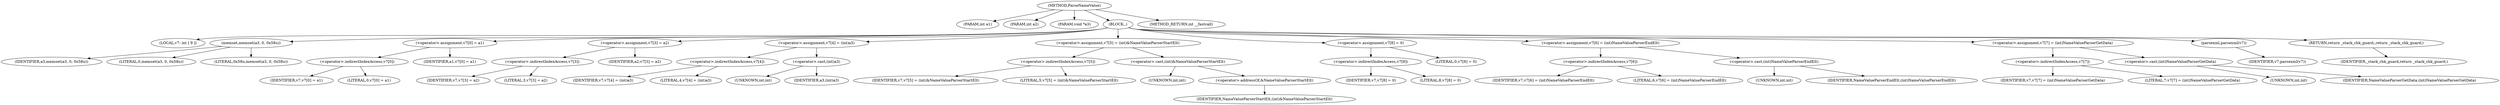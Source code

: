 digraph ParseNameValue {  
"1000102" [label = "(METHOD,ParseNameValue)" ]
"1000103" [label = "(PARAM,int a1)" ]
"1000104" [label = "(PARAM,int a2)" ]
"1000105" [label = "(PARAM,void *a3)" ]
"1000106" [label = "(BLOCK,,)" ]
"1000107" [label = "(LOCAL,v7: int [ 9 ])" ]
"1000108" [label = "(memset,memset(a3, 0, 0x58u))" ]
"1000109" [label = "(IDENTIFIER,a3,memset(a3, 0, 0x58u))" ]
"1000110" [label = "(LITERAL,0,memset(a3, 0, 0x58u))" ]
"1000111" [label = "(LITERAL,0x58u,memset(a3, 0, 0x58u))" ]
"1000112" [label = "(<operator>.assignment,v7[0] = a1)" ]
"1000113" [label = "(<operator>.indirectIndexAccess,v7[0])" ]
"1000114" [label = "(IDENTIFIER,v7,v7[0] = a1)" ]
"1000115" [label = "(LITERAL,0,v7[0] = a1)" ]
"1000116" [label = "(IDENTIFIER,a1,v7[0] = a1)" ]
"1000117" [label = "(<operator>.assignment,v7[3] = a2)" ]
"1000118" [label = "(<operator>.indirectIndexAccess,v7[3])" ]
"1000119" [label = "(IDENTIFIER,v7,v7[3] = a2)" ]
"1000120" [label = "(LITERAL,3,v7[3] = a2)" ]
"1000121" [label = "(IDENTIFIER,a2,v7[3] = a2)" ]
"1000122" [label = "(<operator>.assignment,v7[4] = (int)a3)" ]
"1000123" [label = "(<operator>.indirectIndexAccess,v7[4])" ]
"1000124" [label = "(IDENTIFIER,v7,v7[4] = (int)a3)" ]
"1000125" [label = "(LITERAL,4,v7[4] = (int)a3)" ]
"1000126" [label = "(<operator>.cast,(int)a3)" ]
"1000127" [label = "(UNKNOWN,int,int)" ]
"1000128" [label = "(IDENTIFIER,a3,(int)a3)" ]
"1000129" [label = "(<operator>.assignment,v7[5] = (int)&NameValueParserStartElt)" ]
"1000130" [label = "(<operator>.indirectIndexAccess,v7[5])" ]
"1000131" [label = "(IDENTIFIER,v7,v7[5] = (int)&NameValueParserStartElt)" ]
"1000132" [label = "(LITERAL,5,v7[5] = (int)&NameValueParserStartElt)" ]
"1000133" [label = "(<operator>.cast,(int)&NameValueParserStartElt)" ]
"1000134" [label = "(UNKNOWN,int,int)" ]
"1000135" [label = "(<operator>.addressOf,&NameValueParserStartElt)" ]
"1000136" [label = "(IDENTIFIER,NameValueParserStartElt,(int)&NameValueParserStartElt)" ]
"1000137" [label = "(<operator>.assignment,v7[8] = 0)" ]
"1000138" [label = "(<operator>.indirectIndexAccess,v7[8])" ]
"1000139" [label = "(IDENTIFIER,v7,v7[8] = 0)" ]
"1000140" [label = "(LITERAL,8,v7[8] = 0)" ]
"1000141" [label = "(LITERAL,0,v7[8] = 0)" ]
"1000142" [label = "(<operator>.assignment,v7[6] = (int)NameValueParserEndElt)" ]
"1000143" [label = "(<operator>.indirectIndexAccess,v7[6])" ]
"1000144" [label = "(IDENTIFIER,v7,v7[6] = (int)NameValueParserEndElt)" ]
"1000145" [label = "(LITERAL,6,v7[6] = (int)NameValueParserEndElt)" ]
"1000146" [label = "(<operator>.cast,(int)NameValueParserEndElt)" ]
"1000147" [label = "(UNKNOWN,int,int)" ]
"1000148" [label = "(IDENTIFIER,NameValueParserEndElt,(int)NameValueParserEndElt)" ]
"1000149" [label = "(<operator>.assignment,v7[7] = (int)NameValueParserGetData)" ]
"1000150" [label = "(<operator>.indirectIndexAccess,v7[7])" ]
"1000151" [label = "(IDENTIFIER,v7,v7[7] = (int)NameValueParserGetData)" ]
"1000152" [label = "(LITERAL,7,v7[7] = (int)NameValueParserGetData)" ]
"1000153" [label = "(<operator>.cast,(int)NameValueParserGetData)" ]
"1000154" [label = "(UNKNOWN,int,int)" ]
"1000155" [label = "(IDENTIFIER,NameValueParserGetData,(int)NameValueParserGetData)" ]
"1000156" [label = "(parsexml,parsexml(v7))" ]
"1000157" [label = "(IDENTIFIER,v7,parsexml(v7))" ]
"1000158" [label = "(RETURN,return _stack_chk_guard;,return _stack_chk_guard;)" ]
"1000159" [label = "(IDENTIFIER,_stack_chk_guard,return _stack_chk_guard;)" ]
"1000160" [label = "(METHOD_RETURN,int __fastcall)" ]
  "1000102" -> "1000103" 
  "1000102" -> "1000104" 
  "1000102" -> "1000105" 
  "1000102" -> "1000106" 
  "1000102" -> "1000160" 
  "1000106" -> "1000107" 
  "1000106" -> "1000108" 
  "1000106" -> "1000112" 
  "1000106" -> "1000117" 
  "1000106" -> "1000122" 
  "1000106" -> "1000129" 
  "1000106" -> "1000137" 
  "1000106" -> "1000142" 
  "1000106" -> "1000149" 
  "1000106" -> "1000156" 
  "1000106" -> "1000158" 
  "1000108" -> "1000109" 
  "1000108" -> "1000110" 
  "1000108" -> "1000111" 
  "1000112" -> "1000113" 
  "1000112" -> "1000116" 
  "1000113" -> "1000114" 
  "1000113" -> "1000115" 
  "1000117" -> "1000118" 
  "1000117" -> "1000121" 
  "1000118" -> "1000119" 
  "1000118" -> "1000120" 
  "1000122" -> "1000123" 
  "1000122" -> "1000126" 
  "1000123" -> "1000124" 
  "1000123" -> "1000125" 
  "1000126" -> "1000127" 
  "1000126" -> "1000128" 
  "1000129" -> "1000130" 
  "1000129" -> "1000133" 
  "1000130" -> "1000131" 
  "1000130" -> "1000132" 
  "1000133" -> "1000134" 
  "1000133" -> "1000135" 
  "1000135" -> "1000136" 
  "1000137" -> "1000138" 
  "1000137" -> "1000141" 
  "1000138" -> "1000139" 
  "1000138" -> "1000140" 
  "1000142" -> "1000143" 
  "1000142" -> "1000146" 
  "1000143" -> "1000144" 
  "1000143" -> "1000145" 
  "1000146" -> "1000147" 
  "1000146" -> "1000148" 
  "1000149" -> "1000150" 
  "1000149" -> "1000153" 
  "1000150" -> "1000151" 
  "1000150" -> "1000152" 
  "1000153" -> "1000154" 
  "1000153" -> "1000155" 
  "1000156" -> "1000157" 
  "1000158" -> "1000159" 
}
